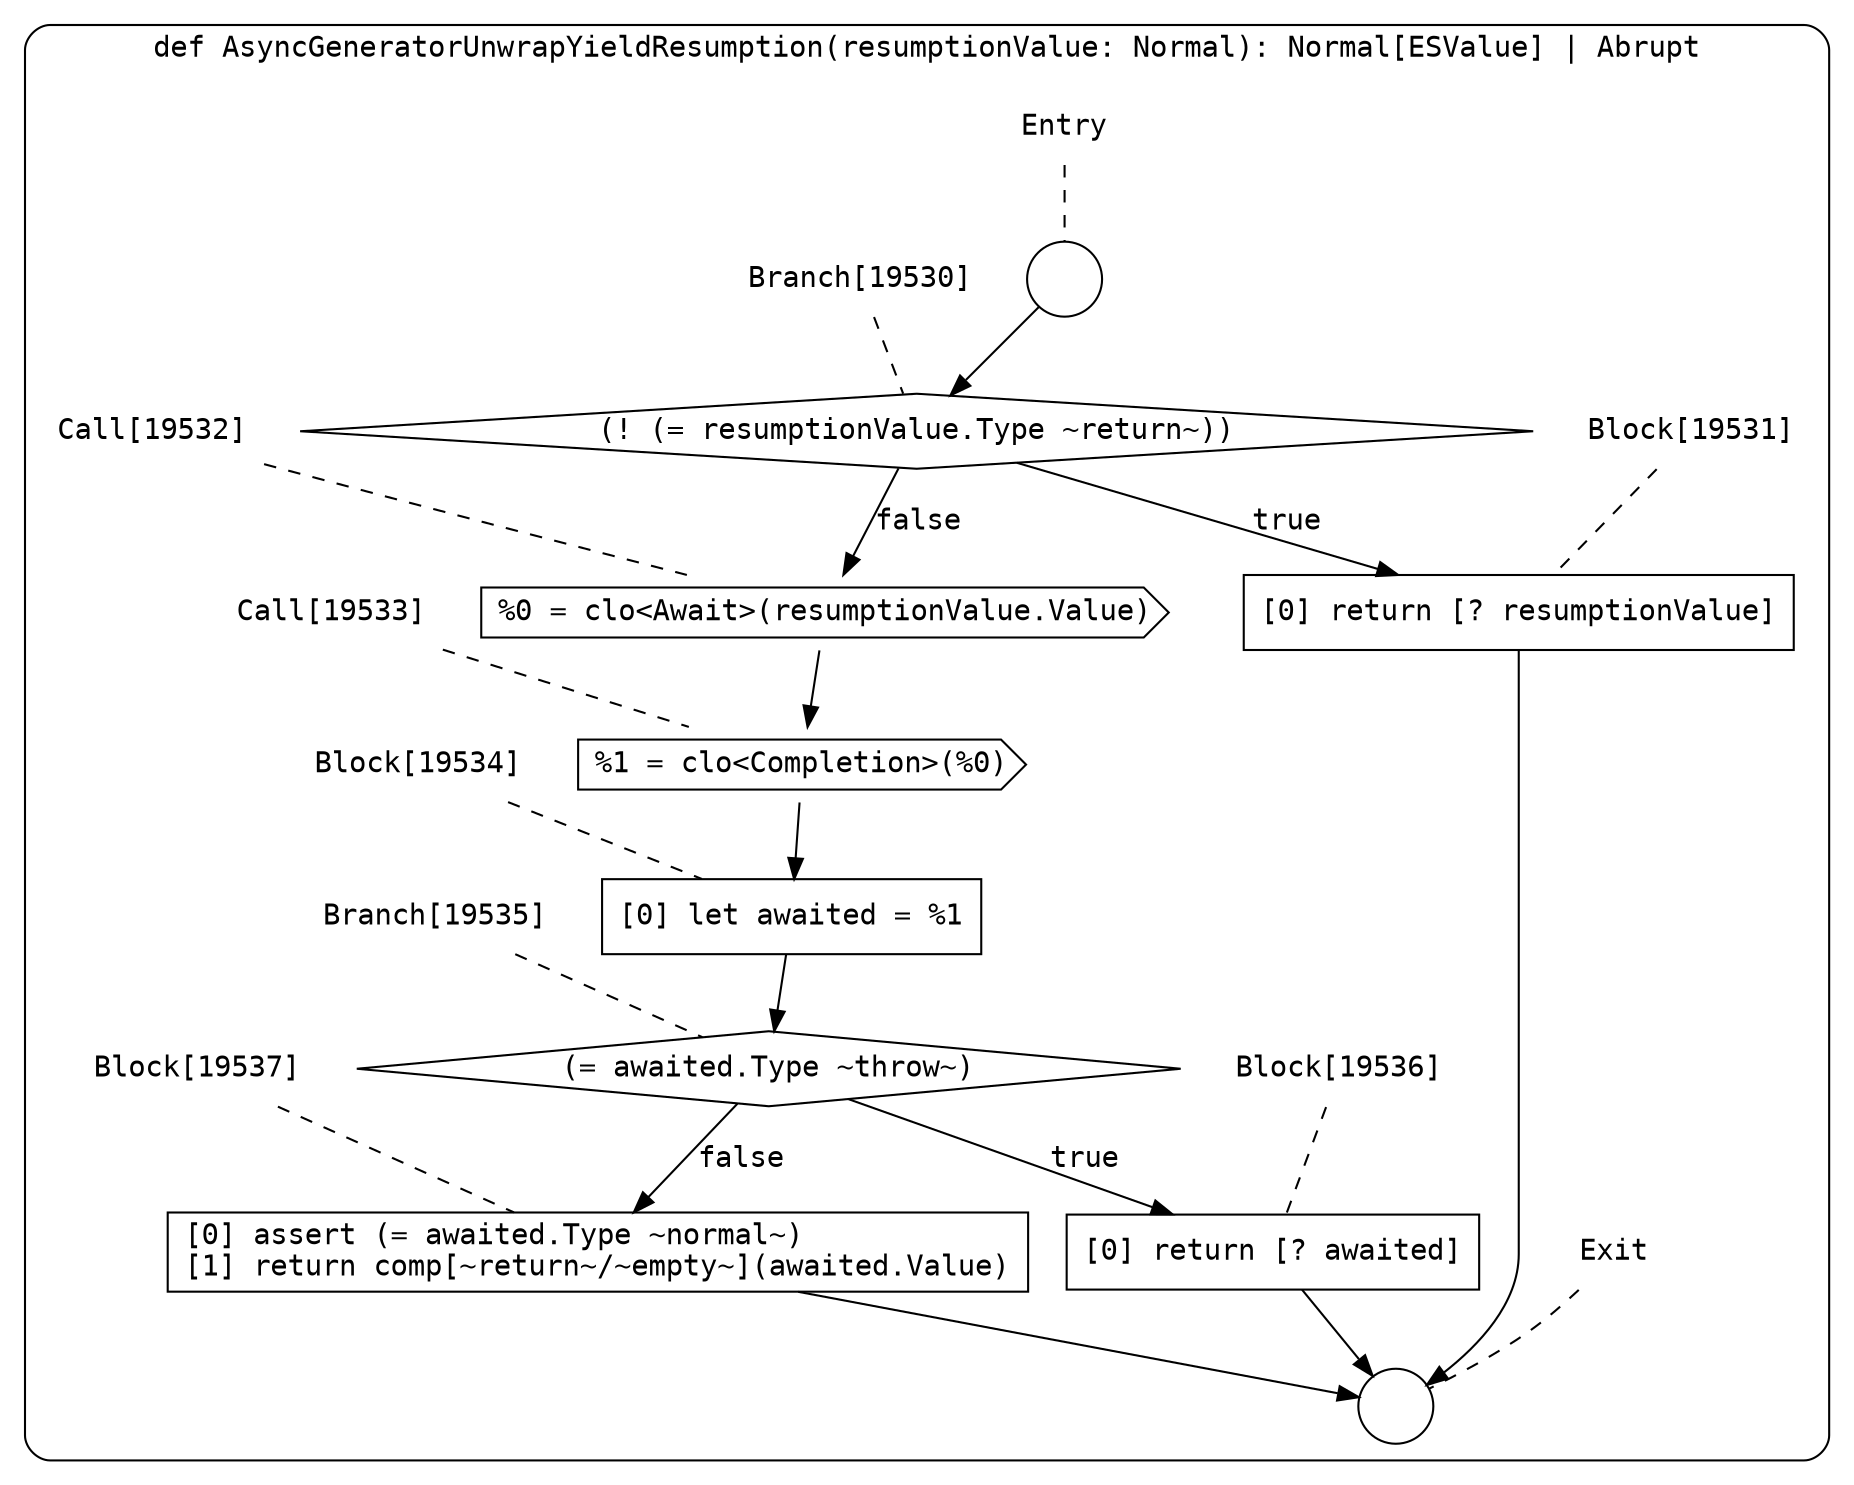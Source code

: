 digraph {
  graph [fontname = "Consolas"]
  node [fontname = "Consolas"]
  edge [fontname = "Consolas"]
  subgraph cluster2633 {
    label = "def AsyncGeneratorUnwrapYieldResumption(resumptionValue: Normal): Normal[ESValue] | Abrupt"
    style = rounded
    cluster2633_entry_name [shape=none, label=<<font color="black">Entry</font>>]
    cluster2633_entry_name -> cluster2633_entry [arrowhead=none, color="black", style=dashed]
    cluster2633_entry [shape=circle label=" " color="black" fillcolor="white" style=filled]
    cluster2633_entry -> node19530 [color="black"]
    cluster2633_exit_name [shape=none, label=<<font color="black">Exit</font>>]
    cluster2633_exit_name -> cluster2633_exit [arrowhead=none, color="black", style=dashed]
    cluster2633_exit [shape=circle label=" " color="black" fillcolor="white" style=filled]
    node19530_name [shape=none, label=<<font color="black">Branch[19530]</font>>]
    node19530_name -> node19530 [arrowhead=none, color="black", style=dashed]
    node19530 [shape=diamond, label=<<font color="black">(! (= resumptionValue.Type ~return~))</font>> color="black" fillcolor="white", style=filled]
    node19530 -> node19531 [label=<<font color="black">true</font>> color="black"]
    node19530 -> node19532 [label=<<font color="black">false</font>> color="black"]
    node19531_name [shape=none, label=<<font color="black">Block[19531]</font>>]
    node19531_name -> node19531 [arrowhead=none, color="black", style=dashed]
    node19531 [shape=box, label=<<font color="black">[0] return [? resumptionValue]<BR ALIGN="LEFT"/></font>> color="black" fillcolor="white", style=filled]
    node19531 -> cluster2633_exit [color="black"]
    node19532_name [shape=none, label=<<font color="black">Call[19532]</font>>]
    node19532_name -> node19532 [arrowhead=none, color="black", style=dashed]
    node19532 [shape=cds, label=<<font color="black">%0 = clo&lt;Await&gt;(resumptionValue.Value)</font>> color="black" fillcolor="white", style=filled]
    node19532 -> node19533 [color="black"]
    node19533_name [shape=none, label=<<font color="black">Call[19533]</font>>]
    node19533_name -> node19533 [arrowhead=none, color="black", style=dashed]
    node19533 [shape=cds, label=<<font color="black">%1 = clo&lt;Completion&gt;(%0)</font>> color="black" fillcolor="white", style=filled]
    node19533 -> node19534 [color="black"]
    node19534_name [shape=none, label=<<font color="black">Block[19534]</font>>]
    node19534_name -> node19534 [arrowhead=none, color="black", style=dashed]
    node19534 [shape=box, label=<<font color="black">[0] let awaited = %1<BR ALIGN="LEFT"/></font>> color="black" fillcolor="white", style=filled]
    node19534 -> node19535 [color="black"]
    node19535_name [shape=none, label=<<font color="black">Branch[19535]</font>>]
    node19535_name -> node19535 [arrowhead=none, color="black", style=dashed]
    node19535 [shape=diamond, label=<<font color="black">(= awaited.Type ~throw~)</font>> color="black" fillcolor="white", style=filled]
    node19535 -> node19536 [label=<<font color="black">true</font>> color="black"]
    node19535 -> node19537 [label=<<font color="black">false</font>> color="black"]
    node19536_name [shape=none, label=<<font color="black">Block[19536]</font>>]
    node19536_name -> node19536 [arrowhead=none, color="black", style=dashed]
    node19536 [shape=box, label=<<font color="black">[0] return [? awaited]<BR ALIGN="LEFT"/></font>> color="black" fillcolor="white", style=filled]
    node19536 -> cluster2633_exit [color="black"]
    node19537_name [shape=none, label=<<font color="black">Block[19537]</font>>]
    node19537_name -> node19537 [arrowhead=none, color="black", style=dashed]
    node19537 [shape=box, label=<<font color="black">[0] assert (= awaited.Type ~normal~)<BR ALIGN="LEFT"/>[1] return comp[~return~/~empty~](awaited.Value)<BR ALIGN="LEFT"/></font>> color="black" fillcolor="white", style=filled]
    node19537 -> cluster2633_exit [color="black"]
  }
}